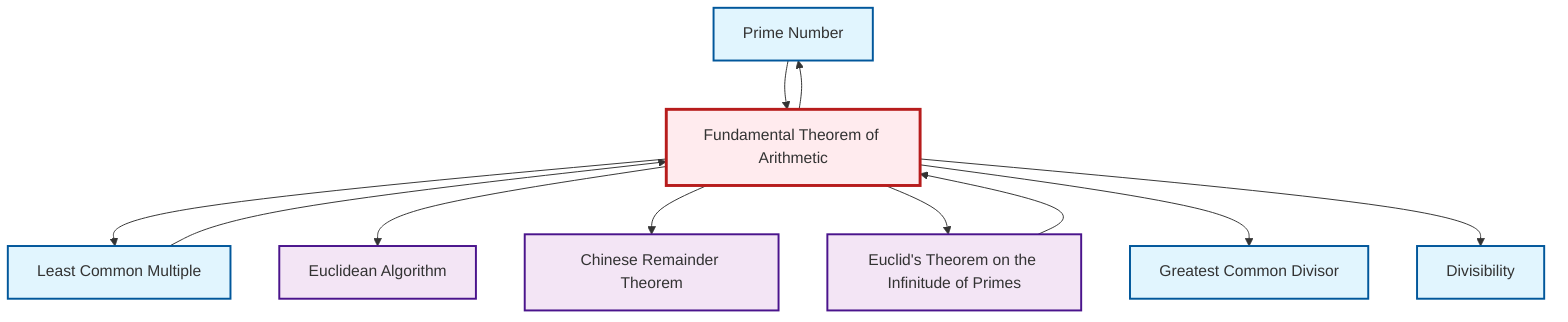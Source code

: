 graph TD
    classDef definition fill:#e1f5fe,stroke:#01579b,stroke-width:2px
    classDef theorem fill:#f3e5f5,stroke:#4a148c,stroke-width:2px
    classDef axiom fill:#fff3e0,stroke:#e65100,stroke-width:2px
    classDef example fill:#e8f5e9,stroke:#1b5e20,stroke-width:2px
    classDef current fill:#ffebee,stroke:#b71c1c,stroke-width:3px
    def-divisibility["Divisibility"]:::definition
    def-gcd["Greatest Common Divisor"]:::definition
    thm-chinese-remainder["Chinese Remainder Theorem"]:::theorem
    thm-euclidean-algorithm["Euclidean Algorithm"]:::theorem
    def-prime["Prime Number"]:::definition
    def-lcm["Least Common Multiple"]:::definition
    thm-fundamental-arithmetic["Fundamental Theorem of Arithmetic"]:::theorem
    thm-euclid-infinitude-primes["Euclid's Theorem on the Infinitude of Primes"]:::theorem
    thm-fundamental-arithmetic --> def-prime
    def-lcm --> thm-fundamental-arithmetic
    thm-fundamental-arithmetic --> def-lcm
    thm-fundamental-arithmetic --> thm-euclidean-algorithm
    def-prime --> thm-fundamental-arithmetic
    thm-euclid-infinitude-primes --> thm-fundamental-arithmetic
    thm-fundamental-arithmetic --> thm-chinese-remainder
    thm-fundamental-arithmetic --> thm-euclid-infinitude-primes
    thm-fundamental-arithmetic --> def-gcd
    thm-fundamental-arithmetic --> def-divisibility
    class thm-fundamental-arithmetic current